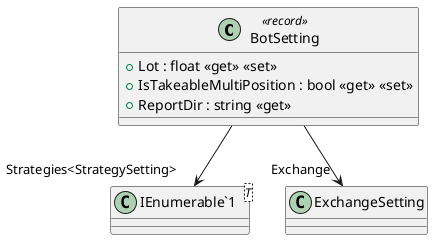 @startuml
class BotSetting <<record>> {
    + Lot : float <<get>> <<set>>
    + IsTakeableMultiPosition : bool <<get>> <<set>>
    + ReportDir : string <<get>>
}
class "IEnumerable`1"<T> {
}
BotSetting --> "Exchange" ExchangeSetting
BotSetting --> "Strategies<StrategySetting>" "IEnumerable`1"
@enduml
